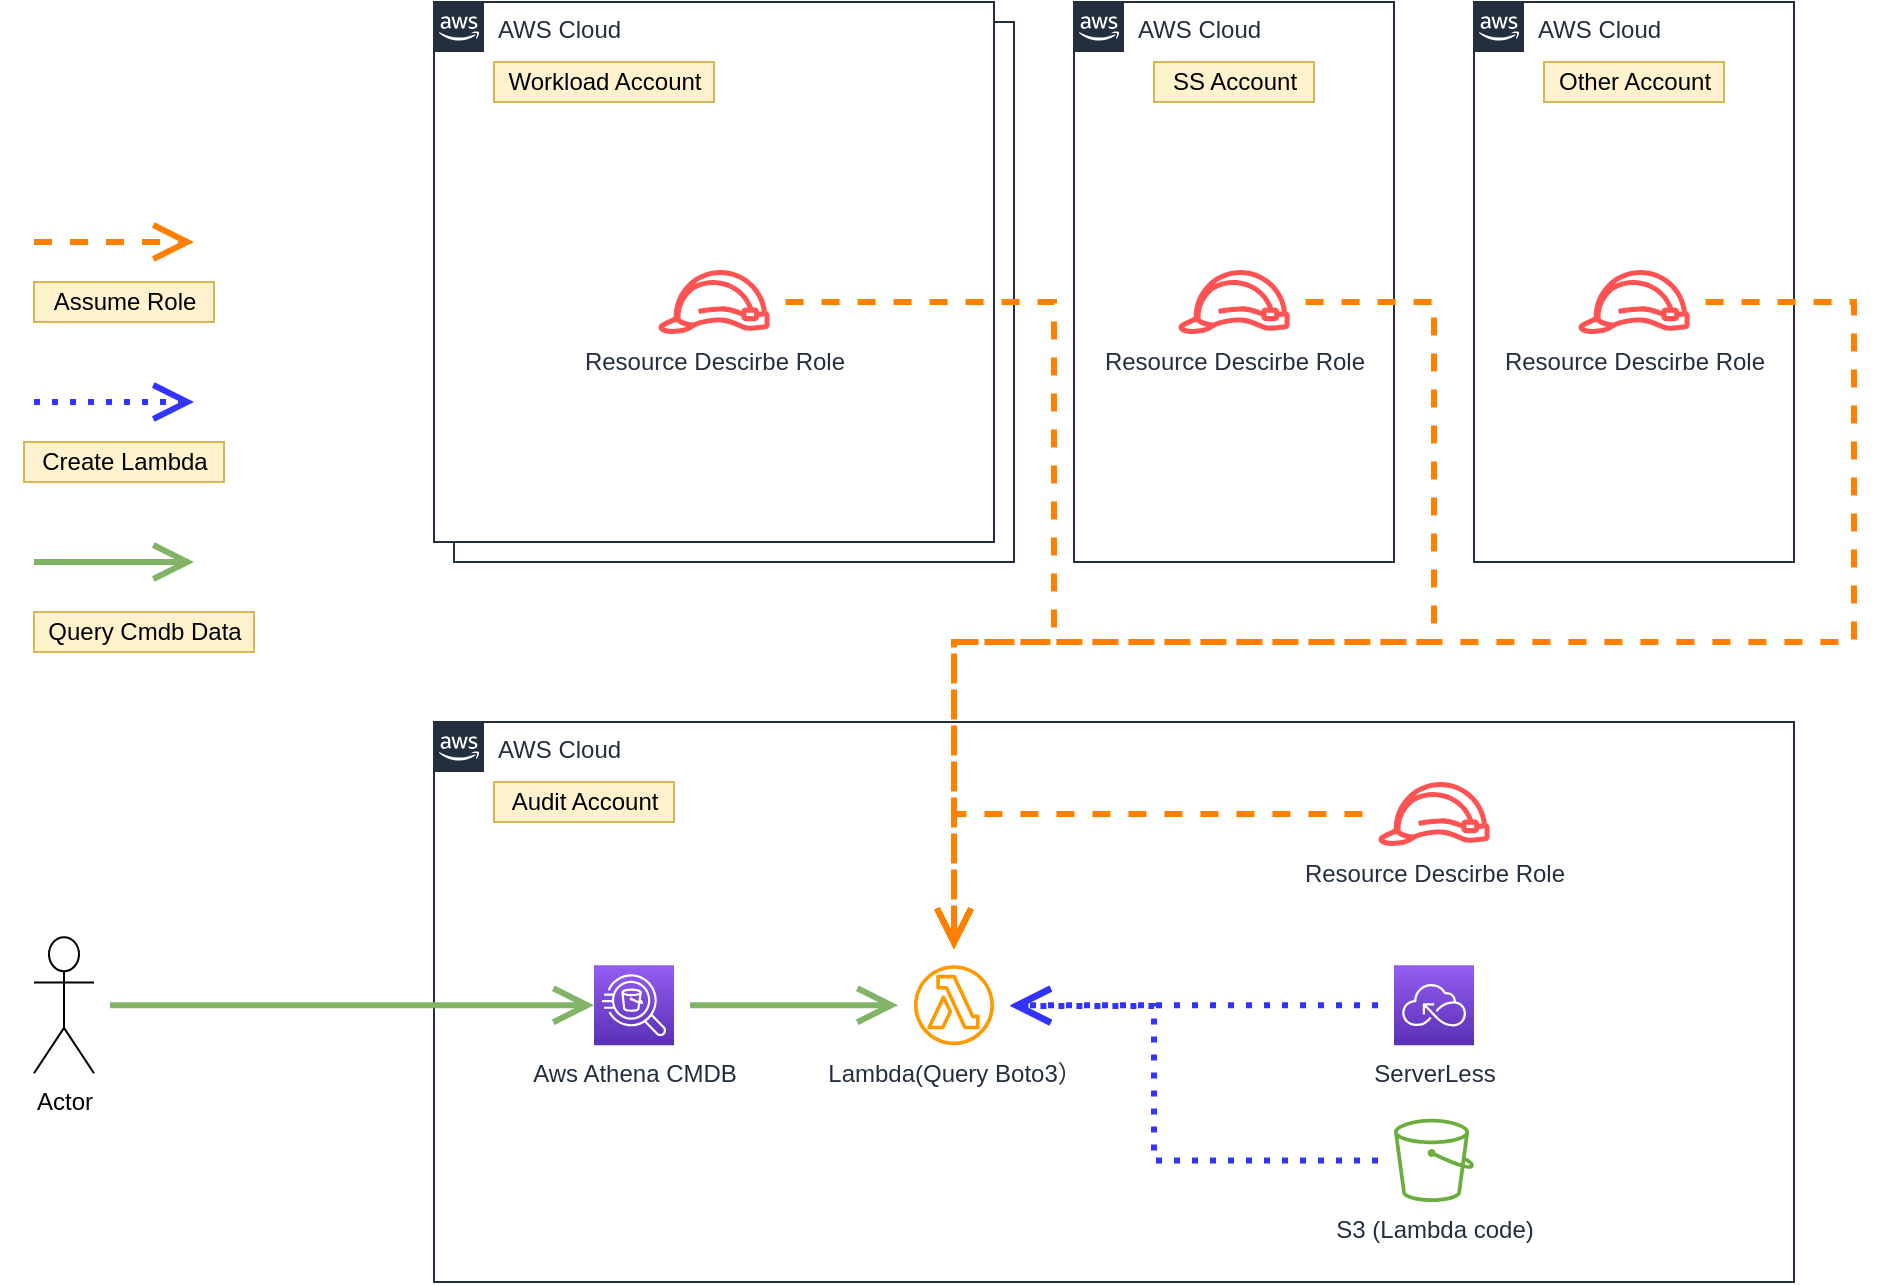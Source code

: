 <mxfile version="15.3.5" type="github">
  <diagram id="7RT401AvMfwxMbxt2eSY" name="Page-1">
    <mxGraphModel dx="946" dy="2274" grid="1" gridSize="10" guides="1" tooltips="1" connect="1" arrows="1" fold="1" page="1" pageScale="1" pageWidth="827" pageHeight="1169" math="0" shadow="0">
      <root>
        <mxCell id="0" />
        <mxCell id="1" parent="0" />
        <mxCell id="qfTTODT_Ezw1zGYLPv99-5" value="AWS Cloud" style="points=[[0,0],[0.25,0],[0.5,0],[0.75,0],[1,0],[1,0.25],[1,0.5],[1,0.75],[1,1],[0.75,1],[0.5,1],[0.25,1],[0,1],[0,0.75],[0,0.5],[0,0.25]];outlineConnect=0;html=1;whiteSpace=wrap;fontSize=12;fontStyle=0;shape=mxgraph.aws4.group;grIcon=mxgraph.aws4.group_aws_cloud_alt;strokeColor=#232F3E;fillColor=default;verticalAlign=top;align=left;spacingLeft=30;fontColor=#232F3E;dashed=0;hachureGap=4;pointerEvents=0;" parent="1" vertex="1">
          <mxGeometry x="250" y="290" width="280" height="270" as="geometry" />
        </mxCell>
        <mxCell id="qfTTODT_Ezw1zGYLPv99-2" value="AWS Cloud" style="points=[[0,0],[0.25,0],[0.5,0],[0.75,0],[1,0],[1,0.25],[1,0.5],[1,0.75],[1,1],[0.75,1],[0.5,1],[0.25,1],[0,1],[0,0.75],[0,0.5],[0,0.25]];outlineConnect=0;gradientColor=none;html=1;whiteSpace=wrap;fontSize=12;fontStyle=0;shape=mxgraph.aws4.group;grIcon=mxgraph.aws4.group_aws_cloud_alt;strokeColor=#232F3E;fillColor=default;verticalAlign=top;align=left;spacingLeft=30;fontColor=#232F3E;dashed=0;hachureGap=4;pointerEvents=0;" parent="1" vertex="1">
          <mxGeometry x="240" y="640" width="680" height="280" as="geometry" />
        </mxCell>
        <mxCell id="qfTTODT_Ezw1zGYLPv99-3" value="AWS Cloud" style="points=[[0,0],[0.25,0],[0.5,0],[0.75,0],[1,0],[1,0.25],[1,0.5],[1,0.75],[1,1],[0.75,1],[0.5,1],[0.25,1],[0,1],[0,0.75],[0,0.5],[0,0.25]];outlineConnect=0;html=1;whiteSpace=wrap;fontSize=12;fontStyle=0;shape=mxgraph.aws4.group;grIcon=mxgraph.aws4.group_aws_cloud_alt;strokeColor=#232F3E;fillColor=default;verticalAlign=top;align=left;spacingLeft=30;fontColor=#232F3E;dashed=0;hachureGap=4;pointerEvents=0;" parent="1" vertex="1">
          <mxGeometry x="240" y="280" width="280" height="270" as="geometry" />
        </mxCell>
        <mxCell id="qfTTODT_Ezw1zGYLPv99-7" value="Workload Account" style="text;html=1;align=center;verticalAlign=middle;resizable=0;points=[];autosize=1;strokeColor=#d6b656;fillColor=#fff2cc;" parent="1" vertex="1">
          <mxGeometry x="270" y="310" width="110" height="20" as="geometry" />
        </mxCell>
        <mxCell id="qfTTODT_Ezw1zGYLPv99-8" value="AWS Cloud" style="points=[[0,0],[0.25,0],[0.5,0],[0.75,0],[1,0],[1,0.25],[1,0.5],[1,0.75],[1,1],[0.75,1],[0.5,1],[0.25,1],[0,1],[0,0.75],[0,0.5],[0,0.25]];outlineConnect=0;html=1;whiteSpace=wrap;fontSize=12;fontStyle=0;shape=mxgraph.aws4.group;grIcon=mxgraph.aws4.group_aws_cloud_alt;strokeColor=#232F3E;fillColor=default;verticalAlign=top;align=left;spacingLeft=30;fontColor=#232F3E;dashed=0;hachureGap=4;pointerEvents=0;" parent="1" vertex="1">
          <mxGeometry x="560" y="280" width="160" height="280" as="geometry" />
        </mxCell>
        <mxCell id="54PezGfcRXBigFohG_QQ-4" value="AWS Cloud" style="points=[[0,0],[0.25,0],[0.5,0],[0.75,0],[1,0],[1,0.25],[1,0.5],[1,0.75],[1,1],[0.75,1],[0.5,1],[0.25,1],[0,1],[0,0.75],[0,0.5],[0,0.25]];outlineConnect=0;html=1;whiteSpace=wrap;fontSize=12;fontStyle=0;shape=mxgraph.aws4.group;grIcon=mxgraph.aws4.group_aws_cloud_alt;strokeColor=#232F3E;fillColor=default;verticalAlign=top;align=left;spacingLeft=30;fontColor=#232F3E;dashed=0;hachureGap=4;pointerEvents=0;" vertex="1" parent="1">
          <mxGeometry x="760" y="280" width="160" height="280" as="geometry" />
        </mxCell>
        <mxCell id="54PezGfcRXBigFohG_QQ-5" value="SS Account" style="text;html=1;align=center;verticalAlign=middle;resizable=0;points=[];autosize=1;strokeColor=#d6b656;fillColor=#fff2cc;" vertex="1" parent="1">
          <mxGeometry x="600" y="310" width="80" height="20" as="geometry" />
        </mxCell>
        <mxCell id="54PezGfcRXBigFohG_QQ-6" value="Other Account" style="text;html=1;align=center;verticalAlign=middle;resizable=0;points=[];autosize=1;strokeColor=#d6b656;fillColor=#fff2cc;" vertex="1" parent="1">
          <mxGeometry x="795" y="310" width="90" height="20" as="geometry" />
        </mxCell>
        <mxCell id="54PezGfcRXBigFohG_QQ-17" value="" style="edgeStyle=orthogonalEdgeStyle;rounded=0;orthogonalLoop=1;jettySize=auto;html=1;endArrow=open;startSize=14;endSize=14;sourcePerimeterSpacing=8;targetPerimeterSpacing=8;dashed=1;strokeColor=#FF8000;strokeWidth=3;" edge="1" parent="1" source="54PezGfcRXBigFohG_QQ-7" target="54PezGfcRXBigFohG_QQ-11">
          <mxGeometry relative="1" as="geometry">
            <Array as="points">
              <mxPoint x="550" y="430" />
              <mxPoint x="550" y="600" />
              <mxPoint x="500" y="600" />
            </Array>
          </mxGeometry>
        </mxCell>
        <mxCell id="54PezGfcRXBigFohG_QQ-7" value="Resource Descirbe Role" style="sketch=0;outlineConnect=0;fontColor=#232F3E;gradientColor=none;fillColor=#FF5252;strokeColor=none;dashed=0;verticalLabelPosition=bottom;verticalAlign=top;align=center;html=1;fontSize=12;fontStyle=0;aspect=fixed;pointerEvents=1;shape=mxgraph.aws4.role;hachureGap=4;" vertex="1" parent="1">
          <mxGeometry x="351.63" y="414" width="56.73" height="32" as="geometry" />
        </mxCell>
        <mxCell id="54PezGfcRXBigFohG_QQ-18" value="" style="edgeStyle=orthogonalEdgeStyle;rounded=0;orthogonalLoop=1;jettySize=auto;html=1;endArrow=open;startSize=14;endSize=14;sourcePerimeterSpacing=8;targetPerimeterSpacing=8;dashed=1;strokeColor=#FF8000;strokeWidth=3;" edge="1" parent="1" source="54PezGfcRXBigFohG_QQ-8" target="54PezGfcRXBigFohG_QQ-11">
          <mxGeometry relative="1" as="geometry">
            <Array as="points">
              <mxPoint x="740" y="430" />
              <mxPoint x="740" y="600" />
              <mxPoint x="500" y="600" />
            </Array>
          </mxGeometry>
        </mxCell>
        <mxCell id="54PezGfcRXBigFohG_QQ-8" value="Resource Descirbe Role" style="sketch=0;outlineConnect=0;fontColor=#232F3E;gradientColor=none;fillColor=#FF5252;strokeColor=none;dashed=0;verticalLabelPosition=bottom;verticalAlign=top;align=center;html=1;fontSize=12;fontStyle=0;aspect=fixed;pointerEvents=1;shape=mxgraph.aws4.role;hachureGap=4;" vertex="1" parent="1">
          <mxGeometry x="611.64" y="414" width="56.73" height="32" as="geometry" />
        </mxCell>
        <mxCell id="54PezGfcRXBigFohG_QQ-19" value="" style="edgeStyle=orthogonalEdgeStyle;rounded=0;orthogonalLoop=1;jettySize=auto;html=1;endArrow=open;startSize=14;endSize=14;sourcePerimeterSpacing=8;targetPerimeterSpacing=8;dashed=1;strokeColor=#FF8000;strokeWidth=3;" edge="1" parent="1" source="54PezGfcRXBigFohG_QQ-9" target="54PezGfcRXBigFohG_QQ-11">
          <mxGeometry relative="1" as="geometry">
            <mxPoint x="500" y="840" as="targetPoint" />
            <Array as="points">
              <mxPoint x="950" y="430" />
              <mxPoint x="950" y="600" />
              <mxPoint x="500" y="600" />
            </Array>
          </mxGeometry>
        </mxCell>
        <mxCell id="54PezGfcRXBigFohG_QQ-9" value="Resource Descirbe Role" style="sketch=0;outlineConnect=0;fontColor=#232F3E;gradientColor=none;fillColor=#FF5252;strokeColor=none;dashed=0;verticalLabelPosition=bottom;verticalAlign=top;align=center;html=1;fontSize=12;fontStyle=0;aspect=fixed;pointerEvents=1;shape=mxgraph.aws4.role;hachureGap=4;" vertex="1" parent="1">
          <mxGeometry x="811.64" y="414" width="56.73" height="32" as="geometry" />
        </mxCell>
        <mxCell id="54PezGfcRXBigFohG_QQ-21" style="edgeStyle=orthogonalEdgeStyle;rounded=0;orthogonalLoop=1;jettySize=auto;html=1;endArrow=open;startSize=14;endSize=14;sourcePerimeterSpacing=8;targetPerimeterSpacing=8;dashed=1;dashPattern=1 2;strokeWidth=3;strokeColor=#3333FF;" edge="1" parent="1" source="54PezGfcRXBigFohG_QQ-10" target="54PezGfcRXBigFohG_QQ-11">
          <mxGeometry relative="1" as="geometry" />
        </mxCell>
        <mxCell id="54PezGfcRXBigFohG_QQ-10" value="ServerLess" style="sketch=0;points=[[0,0,0],[0.25,0,0],[0.5,0,0],[0.75,0,0],[1,0,0],[0,1,0],[0.25,1,0],[0.5,1,0],[0.75,1,0],[1,1,0],[0,0.25,0],[0,0.5,0],[0,0.75,0],[1,0.25,0],[1,0.5,0],[1,0.75,0]];outlineConnect=0;fontColor=#232F3E;gradientColor=#945DF2;gradientDirection=north;fillColor=#5A30B5;strokeColor=#ffffff;dashed=0;verticalLabelPosition=bottom;verticalAlign=top;align=center;html=1;fontSize=12;fontStyle=0;aspect=fixed;shape=mxgraph.aws4.resourceIcon;resIcon=mxgraph.aws4.serverless;hachureGap=4;pointerEvents=0;" vertex="1" parent="1">
          <mxGeometry x="720" y="761.6" width="40" height="40" as="geometry" />
        </mxCell>
        <mxCell id="54PezGfcRXBigFohG_QQ-11" value="Lambda(Query Boto3）" style="sketch=0;outlineConnect=0;fontColor=#232F3E;gradientColor=none;fillColor=#FF9900;strokeColor=none;dashed=0;verticalLabelPosition=bottom;verticalAlign=top;align=center;html=1;fontSize=12;fontStyle=0;pointerEvents=1;shape=mxgraph.aws4.lambda_function;hachureGap=4;aspect=fixed;" vertex="1" parent="1">
          <mxGeometry x="480" y="761.6" width="40" height="40" as="geometry" />
        </mxCell>
        <mxCell id="54PezGfcRXBigFohG_QQ-22" style="edgeStyle=orthogonalEdgeStyle;rounded=0;orthogonalLoop=1;jettySize=auto;html=1;endArrow=open;startSize=14;endSize=14;sourcePerimeterSpacing=8;targetPerimeterSpacing=8;dashed=1;dashPattern=1 2;strokeColor=#3333FF;strokeWidth=3;" edge="1" parent="1" source="54PezGfcRXBigFohG_QQ-12" target="54PezGfcRXBigFohG_QQ-11">
          <mxGeometry relative="1" as="geometry">
            <Array as="points">
              <mxPoint x="600" y="859" />
              <mxPoint x="600" y="782" />
            </Array>
          </mxGeometry>
        </mxCell>
        <mxCell id="54PezGfcRXBigFohG_QQ-12" value="S3 (Lambda code)" style="sketch=0;outlineConnect=0;fontColor=#232F3E;gradientColor=none;fillColor=#6CAE3E;strokeColor=none;dashed=0;verticalLabelPosition=bottom;verticalAlign=top;align=center;html=1;fontSize=12;fontStyle=0;aspect=fixed;pointerEvents=1;shape=mxgraph.aws4.bucket;hachureGap=4;" vertex="1" parent="1">
          <mxGeometry x="720" y="838.4" width="40" height="41.6" as="geometry" />
        </mxCell>
        <mxCell id="54PezGfcRXBigFohG_QQ-20" style="edgeStyle=orthogonalEdgeStyle;rounded=0;orthogonalLoop=1;jettySize=auto;html=1;endArrow=open;startSize=14;endSize=14;sourcePerimeterSpacing=8;targetPerimeterSpacing=8;fillColor=#d5e8d4;strokeColor=#82b366;strokeWidth=3;" edge="1" parent="1" source="54PezGfcRXBigFohG_QQ-13" target="54PezGfcRXBigFohG_QQ-11">
          <mxGeometry relative="1" as="geometry" />
        </mxCell>
        <mxCell id="54PezGfcRXBigFohG_QQ-13" value="Aws Athena CMDB" style="sketch=0;points=[[0,0,0],[0.25,0,0],[0.5,0,0],[0.75,0,0],[1,0,0],[0,1,0],[0.25,1,0],[0.5,1,0],[0.75,1,0],[1,1,0],[0,0.25,0],[0,0.5,0],[0,0.75,0],[1,0.25,0],[1,0.5,0],[1,0.75,0]];outlineConnect=0;fontColor=#232F3E;gradientColor=#945DF2;gradientDirection=north;fillColor=#5A30B5;strokeColor=#ffffff;dashed=0;verticalLabelPosition=bottom;verticalAlign=top;align=center;html=1;fontSize=12;fontStyle=0;aspect=fixed;shape=mxgraph.aws4.resourceIcon;resIcon=mxgraph.aws4.athena;hachureGap=4;pointerEvents=0;" vertex="1" parent="1">
          <mxGeometry x="320" y="761.6" width="40" height="40" as="geometry" />
        </mxCell>
        <mxCell id="54PezGfcRXBigFohG_QQ-14" value="Audit Account" style="text;html=1;align=center;verticalAlign=middle;resizable=0;points=[];autosize=1;strokeColor=#d6b656;fillColor=#fff2cc;" vertex="1" parent="1">
          <mxGeometry x="270" y="670" width="90" height="20" as="geometry" />
        </mxCell>
        <mxCell id="54PezGfcRXBigFohG_QQ-24" style="edgeStyle=orthogonalEdgeStyle;rounded=0;orthogonalLoop=1;jettySize=auto;html=1;entryX=0;entryY=0.5;entryDx=0;entryDy=0;entryPerimeter=0;endArrow=open;startSize=14;endSize=14;sourcePerimeterSpacing=8;targetPerimeterSpacing=8;strokeColor=#82b366;strokeWidth=3;fillColor=#d5e8d4;" edge="1" parent="1" source="54PezGfcRXBigFohG_QQ-23" target="54PezGfcRXBigFohG_QQ-13">
          <mxGeometry relative="1" as="geometry" />
        </mxCell>
        <mxCell id="54PezGfcRXBigFohG_QQ-23" value="Actor" style="shape=umlActor;verticalLabelPosition=bottom;verticalAlign=top;html=1;outlineConnect=0;hachureGap=4;pointerEvents=0;fillColor=default;" vertex="1" parent="1">
          <mxGeometry x="40" y="747.6" width="30" height="68" as="geometry" />
        </mxCell>
        <mxCell id="54PezGfcRXBigFohG_QQ-25" value="" style="edgeStyle=orthogonalEdgeStyle;rounded=0;orthogonalLoop=1;jettySize=auto;html=1;endArrow=open;startSize=14;endSize=14;sourcePerimeterSpacing=8;targetPerimeterSpacing=8;dashed=1;strokeColor=#FF8000;strokeWidth=3;" edge="1" parent="1">
          <mxGeometry relative="1" as="geometry">
            <mxPoint x="40" y="400" as="sourcePoint" />
            <mxPoint x="120" y="400" as="targetPoint" />
            <Array as="points">
              <mxPoint x="100" y="400" />
              <mxPoint x="100" y="400" />
            </Array>
          </mxGeometry>
        </mxCell>
        <mxCell id="54PezGfcRXBigFohG_QQ-26" value="" style="edgeStyle=orthogonalEdgeStyle;rounded=0;orthogonalLoop=1;jettySize=auto;html=1;endArrow=open;startSize=14;endSize=14;sourcePerimeterSpacing=8;targetPerimeterSpacing=8;dashed=1;strokeColor=#3333FF;strokeWidth=3;dashPattern=1 2;" edge="1" parent="1">
          <mxGeometry relative="1" as="geometry">
            <mxPoint x="40" y="480" as="sourcePoint" />
            <mxPoint x="120" y="480" as="targetPoint" />
            <Array as="points">
              <mxPoint x="120" y="480" />
              <mxPoint x="120" y="480" />
            </Array>
          </mxGeometry>
        </mxCell>
        <mxCell id="54PezGfcRXBigFohG_QQ-27" value="" style="edgeStyle=orthogonalEdgeStyle;rounded=0;orthogonalLoop=1;jettySize=auto;html=1;endArrow=open;startSize=14;endSize=14;sourcePerimeterSpacing=8;targetPerimeterSpacing=8;strokeColor=#82b366;strokeWidth=3;fillColor=#d5e8d4;" edge="1" parent="1">
          <mxGeometry relative="1" as="geometry">
            <mxPoint x="40" y="560" as="sourcePoint" />
            <mxPoint x="120" y="560" as="targetPoint" />
            <Array as="points">
              <mxPoint x="120" y="560" />
              <mxPoint x="120" y="560" />
            </Array>
          </mxGeometry>
        </mxCell>
        <mxCell id="54PezGfcRXBigFohG_QQ-28" value="Assume Role" style="text;html=1;align=center;verticalAlign=middle;resizable=0;points=[];autosize=1;strokeColor=#d6b656;fillColor=#fff2cc;" vertex="1" parent="1">
          <mxGeometry x="40" y="420" width="90" height="20" as="geometry" />
        </mxCell>
        <mxCell id="54PezGfcRXBigFohG_QQ-29" value="Create Lambda" style="text;html=1;align=center;verticalAlign=middle;resizable=0;points=[];autosize=1;strokeColor=#d6b656;fillColor=#fff2cc;" vertex="1" parent="1">
          <mxGeometry x="35" y="500" width="100" height="20" as="geometry" />
        </mxCell>
        <mxCell id="54PezGfcRXBigFohG_QQ-30" value="Query Cmdb Data" style="text;html=1;align=center;verticalAlign=middle;resizable=0;points=[];autosize=1;strokeColor=#d6b656;fillColor=#fff2cc;" vertex="1" parent="1">
          <mxGeometry x="40" y="585" width="110" height="20" as="geometry" />
        </mxCell>
        <mxCell id="54PezGfcRXBigFohG_QQ-34" style="edgeStyle=orthogonalEdgeStyle;rounded=0;orthogonalLoop=1;jettySize=auto;html=1;dashed=1;endArrow=open;startSize=14;endSize=14;sourcePerimeterSpacing=8;targetPerimeterSpacing=8;strokeColor=#FF8000;strokeWidth=3;" edge="1" parent="1" source="54PezGfcRXBigFohG_QQ-33" target="54PezGfcRXBigFohG_QQ-11">
          <mxGeometry relative="1" as="geometry" />
        </mxCell>
        <mxCell id="54PezGfcRXBigFohG_QQ-33" value="Resource Descirbe Role" style="sketch=0;outlineConnect=0;fontColor=#232F3E;gradientColor=none;fillColor=#FF5252;strokeColor=none;dashed=0;verticalLabelPosition=bottom;verticalAlign=top;align=center;html=1;fontSize=12;fontStyle=0;aspect=fixed;pointerEvents=1;shape=mxgraph.aws4.role;hachureGap=4;" vertex="1" parent="1">
          <mxGeometry x="711.64" y="670" width="56.73" height="32" as="geometry" />
        </mxCell>
      </root>
    </mxGraphModel>
  </diagram>
</mxfile>
